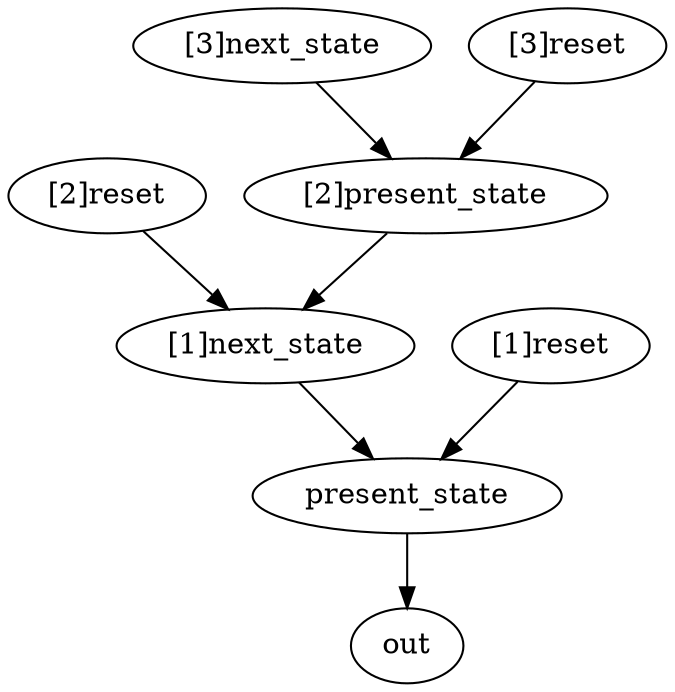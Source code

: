 strict digraph "" {
	"[2]reset"	[complexity=5,
		importance=1.0,
		rank=0.2];
	"[1]next_state"	[complexity=4,
		importance=0.848866476413,
		rank=0.212216619103];
	"[2]reset" -> "[1]next_state";
	"[2]present_state"	[complexity=5,
		importance=2.04534022785,
		rank=0.40906804557];
	"[2]present_state" -> "[1]next_state";
	present_state	[complexity=2,
		importance=0.556675214182,
		rank=0.278337607091];
	"[1]next_state" -> present_state;
	"[3]next_state"	[complexity=7,
		importance=2.33753149008,
		rank=0.333933070012];
	"[3]next_state" -> "[2]present_state";
	out	[complexity=0,
		importance=0.209067939157,
		rank=0.0];
	present_state -> out;
	"[1]reset"	[complexity=3,
		importance=1.26448395195,
		rank=0.421494650651];
	"[1]reset" -> present_state;
	"[3]reset"	[complexity=6,
		importance=4.24181397929,
		rank=0.706968996548];
	"[3]reset" -> "[2]present_state";
}

